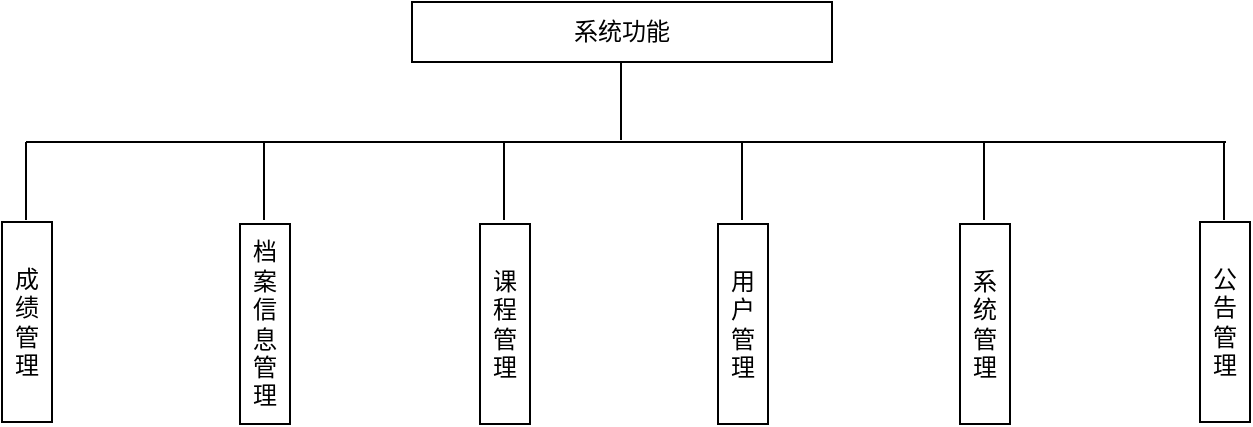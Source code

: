 <mxfile version="22.0.4" type="github">
  <diagram name="第 1 页" id="8dmHlYvgoi_x5xGu6nhz">
    <mxGraphModel dx="1562" dy="830" grid="1" gridSize="10" guides="1" tooltips="1" connect="1" arrows="1" fold="1" page="1" pageScale="1" pageWidth="827" pageHeight="1169" math="0" shadow="0">
      <root>
        <mxCell id="0" />
        <mxCell id="1" parent="0" />
        <mxCell id="SyNY362n3wv_6hlgljLO-1" value="&lt;font face=&quot;宋体&quot;&gt;系统功能&lt;/font&gt;" style="rounded=0;whiteSpace=wrap;html=1;" parent="1" vertex="1">
          <mxGeometry x="316" y="90" width="210" height="30" as="geometry" />
        </mxCell>
        <mxCell id="SyNY362n3wv_6hlgljLO-3" value="&lt;font face=&quot;宋体&quot;&gt;档案信息管理&lt;/font&gt;" style="rounded=0;whiteSpace=wrap;html=1;" parent="1" vertex="1">
          <mxGeometry x="230" y="201" width="25" height="100" as="geometry" />
        </mxCell>
        <mxCell id="SyNY362n3wv_6hlgljLO-4" value="" style="endArrow=none;html=1;rounded=0;" parent="1" edge="1">
          <mxGeometry width="50" height="50" relative="1" as="geometry">
            <mxPoint x="123" y="160" as="sourcePoint" />
            <mxPoint x="723" y="160" as="targetPoint" />
          </mxGeometry>
        </mxCell>
        <mxCell id="SyNY362n3wv_6hlgljLO-7" value="&lt;font face=&quot;宋体&quot;&gt;成绩管理&lt;/font&gt;" style="rounded=0;whiteSpace=wrap;html=1;" parent="1" vertex="1">
          <mxGeometry x="111" y="200" width="25" height="100" as="geometry" />
        </mxCell>
        <mxCell id="SyNY362n3wv_6hlgljLO-30" value="&lt;font face=&quot;宋体&quot;&gt;课程管理&lt;/font&gt;" style="rounded=0;whiteSpace=wrap;html=1;" parent="1" vertex="1">
          <mxGeometry x="350" y="201" width="25" height="100" as="geometry" />
        </mxCell>
        <mxCell id="SyNY362n3wv_6hlgljLO-42" value="&lt;font face=&quot;宋体&quot;&gt;用户管理&lt;/font&gt;" style="rounded=0;whiteSpace=wrap;html=1;" parent="1" vertex="1">
          <mxGeometry x="469" y="201" width="25" height="100" as="geometry" />
        </mxCell>
        <mxCell id="SyNY362n3wv_6hlgljLO-54" value="&lt;font face=&quot;宋体&quot;&gt;系统管理&lt;/font&gt;" style="rounded=0;whiteSpace=wrap;html=1;" parent="1" vertex="1">
          <mxGeometry x="590" y="201" width="25" height="100" as="geometry" />
        </mxCell>
        <mxCell id="I8LIH_9Fkx65qxhpIAAy-1" value="&lt;font face=&quot;宋体&quot;&gt;公告管理&lt;/font&gt;" style="rounded=0;whiteSpace=wrap;html=1;" parent="1" vertex="1">
          <mxGeometry x="710" y="200" width="25" height="100" as="geometry" />
        </mxCell>
        <mxCell id="6qasTRs2RFWN2uiFDBPl-1" value="" style="endArrow=none;html=1;rounded=0;" edge="1" parent="1">
          <mxGeometry width="50" height="50" relative="1" as="geometry">
            <mxPoint x="420.5" y="159" as="sourcePoint" />
            <mxPoint x="420.5" y="120" as="targetPoint" />
          </mxGeometry>
        </mxCell>
        <mxCell id="6qasTRs2RFWN2uiFDBPl-2" value="" style="endArrow=none;html=1;rounded=0;" edge="1" parent="1">
          <mxGeometry width="50" height="50" relative="1" as="geometry">
            <mxPoint x="123" y="199" as="sourcePoint" />
            <mxPoint x="123" y="160" as="targetPoint" />
          </mxGeometry>
        </mxCell>
        <mxCell id="6qasTRs2RFWN2uiFDBPl-3" value="" style="endArrow=none;html=1;rounded=0;" edge="1" parent="1">
          <mxGeometry width="50" height="50" relative="1" as="geometry">
            <mxPoint x="242" y="199" as="sourcePoint" />
            <mxPoint x="242" y="160" as="targetPoint" />
          </mxGeometry>
        </mxCell>
        <mxCell id="6qasTRs2RFWN2uiFDBPl-4" value="" style="endArrow=none;html=1;rounded=0;" edge="1" parent="1">
          <mxGeometry width="50" height="50" relative="1" as="geometry">
            <mxPoint x="362" y="199" as="sourcePoint" />
            <mxPoint x="362" y="160" as="targetPoint" />
          </mxGeometry>
        </mxCell>
        <mxCell id="6qasTRs2RFWN2uiFDBPl-5" value="" style="endArrow=none;html=1;rounded=0;" edge="1" parent="1">
          <mxGeometry width="50" height="50" relative="1" as="geometry">
            <mxPoint x="481" y="199" as="sourcePoint" />
            <mxPoint x="481" y="160" as="targetPoint" />
          </mxGeometry>
        </mxCell>
        <mxCell id="6qasTRs2RFWN2uiFDBPl-6" value="" style="endArrow=none;html=1;rounded=0;" edge="1" parent="1">
          <mxGeometry width="50" height="50" relative="1" as="geometry">
            <mxPoint x="602" y="199" as="sourcePoint" />
            <mxPoint x="602" y="160" as="targetPoint" />
          </mxGeometry>
        </mxCell>
        <mxCell id="6qasTRs2RFWN2uiFDBPl-7" value="" style="endArrow=none;html=1;rounded=0;" edge="1" parent="1">
          <mxGeometry width="50" height="50" relative="1" as="geometry">
            <mxPoint x="722" y="199" as="sourcePoint" />
            <mxPoint x="722" y="160" as="targetPoint" />
          </mxGeometry>
        </mxCell>
      </root>
    </mxGraphModel>
  </diagram>
</mxfile>
